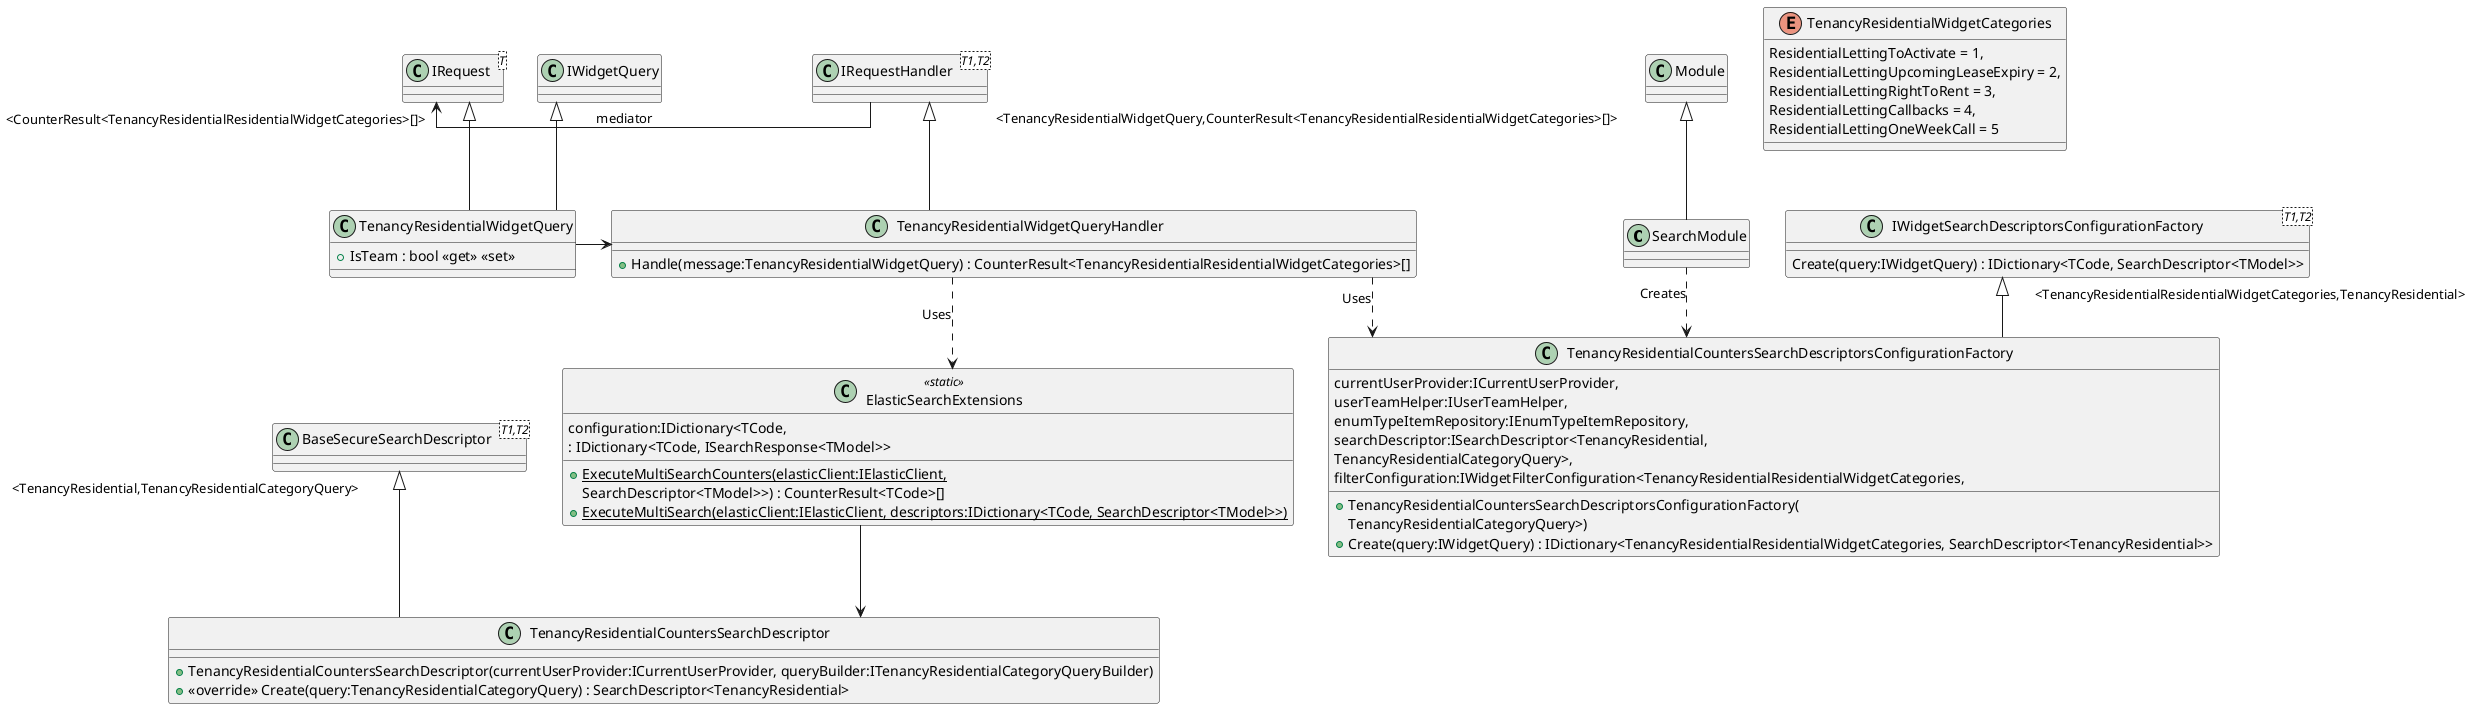 @startuml TenanciesWidgetCounts

skinparam linetype polyline
skinparam linetype ortho
class SearchModule {
}
Module <|-- SearchModule

class ElasticSearchExtensions <<static>> {
    + {static} ExecuteMultiSearchCounters(elasticClient:IElasticClient, 
    configuration:IDictionary<TCode, 
    SearchDescriptor<TModel>>) : CounterResult<TCode>[]
    + {static} ExecuteMultiSearch(elasticClient:IElasticClient, descriptors:IDictionary<TCode, SearchDescriptor<TModel>>) 
     : IDictionary<TCode, ISearchResponse<TModel>>
}
class TenancyResidentialCountersSearchDescriptor {
    + TenancyResidentialCountersSearchDescriptor(currentUserProvider:ICurrentUserProvider, queryBuilder:ITenancyResidentialCategoryQueryBuilder)
    + <<override>> Create(query:TenancyResidentialCategoryQuery) : SearchDescriptor<TenancyResidential>
}
class "BaseSecureSearchDescriptor"<T1,T2> {
}
"BaseSecureSearchDescriptor" "<TenancyResidential,TenancyResidentialCategoryQuery>" <|-- TenancyResidentialCountersSearchDescriptor


' !include .\\Common\Configurations\IWidgetFilterConfiguration.puml
' !include .\\Common\Mappers\IWidgetAssociatedUsersMapper.puml
' !include .\\Common\Mappers\WidgetAssociatedUsersMapper.puml
' !include .\\Common\Queries\IWidgetFilterWithAssociatedUsers.puml
' !include .\\Common\Queries\IWidgetQuery.puml
interface "IWidgetSearchDescriptorsConfigurationFactory"<TCode,TModel> {
    Create(query:IWidgetQuery) : IDictionary<TCode, SearchDescriptor<TModel>>
}
 class TenancyResidentialCountersSearchDescriptorsConfigurationFactory {
    + TenancyResidentialCountersSearchDescriptorsConfigurationFactory(
        currentUserProvider:ICurrentUserProvider, 
        userTeamHelper:IUserTeamHelper, 
        enumTypeItemRepository:IEnumTypeItemRepository, 
        searchDescriptor:ISearchDescriptor<TenancyResidential, 
        TenancyResidentialCategoryQuery>, 
        filterConfiguration:IWidgetFilterConfiguration<TenancyResidentialResidentialWidgetCategories, 
        TenancyResidentialCategoryQuery>)
    + Create(query:IWidgetQuery) : IDictionary<TenancyResidentialResidentialWidgetCategories, SearchDescriptor<TenancyResidential>>
}
class "IWidgetSearchDescriptorsConfigurationFactory"<T1,T2> {
}
"IWidgetSearchDescriptorsConfigurationFactory" "<TenancyResidentialResidentialWidgetCategories,TenancyResidential>" <|-- TenancyResidentialCountersSearchDescriptorsConfigurationFactory

class TenancyResidentialWidgetQuery {
    + IsTeam : bool <<get>> <<set>>
}
class "IRequest"<T> {
}
IWidgetQuery <|-- TenancyResidentialWidgetQuery
"IRequest" "<CounterResult<TenancyResidentialResidentialWidgetCategories>[]>" <|-- TenancyResidentialWidgetQuery
'TenancyResidentialWidgetQuery --> "ServiceLineId" Guid

class TenancyResidentialWidgetQueryHandler {
'    + TenancyResidentialWidgetQueryHandler(elasticClient:IElasticClient, counterSearchDescriptorsConfigurationFactory:IWidgetSearchDescriptorsConfigurationFactory<TenancyResidentialResidentialWidgetCategories, TenancyResidential>, enumTypeItemValidator:IEnumTypeItemValidator)
    + Handle(message:TenancyResidentialWidgetQuery) : CounterResult<TenancyResidentialResidentialWidgetCategories>[]
}
class "IRequestHandler"<T1,T2> {
}
"IRequestHandler" "<TenancyResidentialWidgetQuery,CounterResult<TenancyResidentialResidentialWidgetCategories>[]>" <|-- TenancyResidentialWidgetQueryHandler

enum TenancyResidentialWidgetCategories {
        ResidentialLettingToActivate = 1,
        ResidentialLettingUpcomingLeaseExpiry = 2,
        ResidentialLettingRightToRent = 3,
        ResidentialLettingCallbacks = 4,
        ResidentialLettingOneWeekCall = 5
}

IRequest <- IRequestHandler : mediator
IWidgetQuery <-[hidden]left- IRequest
TenancyResidentialWidgetQuery -> TenancyResidentialWidgetQueryHandler
SearchModule ..> TenancyResidentialCountersSearchDescriptorsConfigurationFactory : Creates
TenancyResidentialWidgetQueryHandler ..> TenancyResidentialCountersSearchDescriptorsConfigurationFactory : Uses
TenancyResidentialWidgetQueryHandler ..> ElasticSearchExtensions : Uses
ElasticSearchExtensions --> TenancyResidentialCountersSearchDescriptor

@enduml